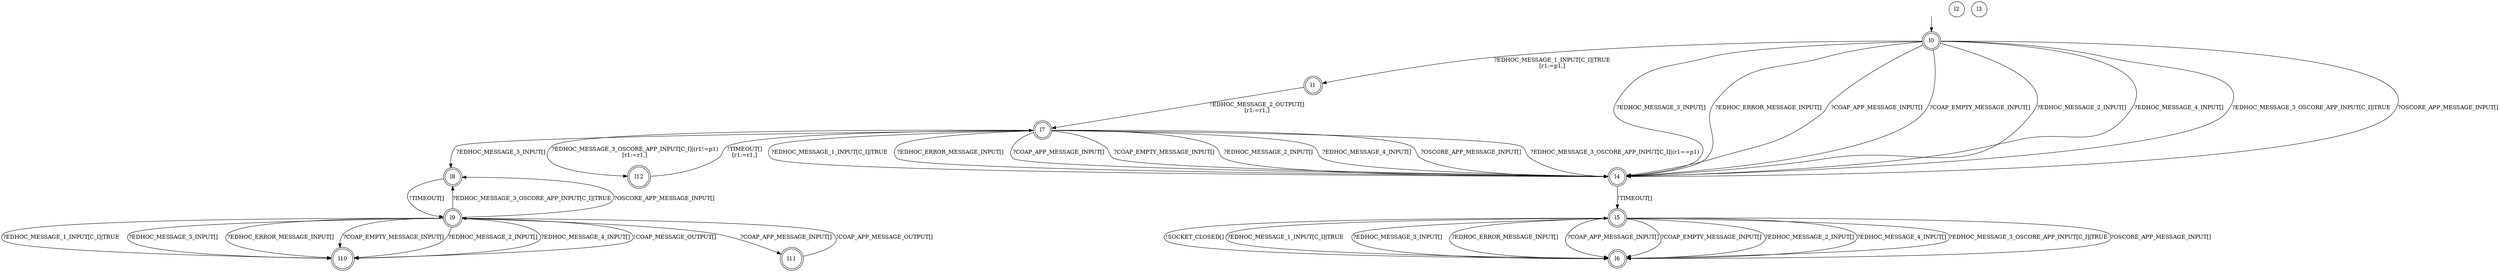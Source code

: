 digraph RA {
"" [shape=none,label=<>]
"l0" [shape=doublecircle]
"l1" [shape=doublecircle]
"l2" [shape=circle]
"l3" [shape=circle]
"l4" [shape=doublecircle]
"l5" [shape=doublecircle]
"l6" [shape=doublecircle]
"l7" [shape=doublecircle]
"l8" [shape=doublecircle]
"l9" [shape=doublecircle]
"l10" [shape=doublecircle]
"l11" [shape=doublecircle]
"l12" [shape=doublecircle]
"" -> "l0"
"l0" -> "l1" [label=<?EDHOC_MESSAGE_1_INPUT[C_I]|TRUE<BR />[r1:=p1,]>]
"l0" -> "l4" [label=<?EDHOC_MESSAGE_3_INPUT[]>]
"l0" -> "l4" [label=<?EDHOC_ERROR_MESSAGE_INPUT[]>]
"l0" -> "l4" [label=<?COAP_APP_MESSAGE_INPUT[]>]
"l0" -> "l4" [label=<?COAP_EMPTY_MESSAGE_INPUT[]>]
"l0" -> "l4" [label=<?EDHOC_MESSAGE_2_INPUT[]>]
"l0" -> "l4" [label=<?EDHOC_MESSAGE_4_INPUT[]>]
"l0" -> "l4" [label=<?EDHOC_MESSAGE_3_OSCORE_APP_INPUT[C_I]|TRUE>]
"l0" -> "l4" [label=<?OSCORE_APP_MESSAGE_INPUT[]>]
"l1" -> "l7" [label=<!EDHOC_MESSAGE_2_OUTPUT[]<BR />[r1:=r1,]>]
"l4" -> "l5" [label=<!TIMEOUT[]>]
"l5" -> "l6" [label=<?EDHOC_MESSAGE_1_INPUT[C_I]|TRUE>]
"l5" -> "l6" [label=<?EDHOC_MESSAGE_3_INPUT[]>]
"l5" -> "l6" [label=<?EDHOC_ERROR_MESSAGE_INPUT[]>]
"l5" -> "l6" [label=<?COAP_APP_MESSAGE_INPUT[]>]
"l5" -> "l6" [label=<?COAP_EMPTY_MESSAGE_INPUT[]>]
"l5" -> "l6" [label=<?EDHOC_MESSAGE_2_INPUT[]>]
"l5" -> "l6" [label=<?EDHOC_MESSAGE_4_INPUT[]>]
"l5" -> "l6" [label=<?EDHOC_MESSAGE_3_OSCORE_APP_INPUT[C_I]|TRUE>]
"l5" -> "l6" [label=<?OSCORE_APP_MESSAGE_INPUT[]>]
"l6" -> "l5" [label=<!SOCKET_CLOSED[]>]
"l7" -> "l4" [label=<?EDHOC_MESSAGE_1_INPUT[C_I]|TRUE>]
"l7" -> "l4" [label=<?EDHOC_ERROR_MESSAGE_INPUT[]>]
"l7" -> "l4" [label=<?COAP_APP_MESSAGE_INPUT[]>]
"l7" -> "l4" [label=<?COAP_EMPTY_MESSAGE_INPUT[]>]
"l7" -> "l4" [label=<?EDHOC_MESSAGE_2_INPUT[]>]
"l7" -> "l4" [label=<?EDHOC_MESSAGE_4_INPUT[]>]
"l7" -> "l4" [label=<?OSCORE_APP_MESSAGE_INPUT[]>]
"l7" -> "l4" [label=<?EDHOC_MESSAGE_3_OSCORE_APP_INPUT[C_I]|(r1==p1)>]
"l7" -> "l12" [label=<?EDHOC_MESSAGE_3_OSCORE_APP_INPUT[C_I]|(r1!=p1)<BR />[r1:=r1,]>]
"l7" -> "l8" [label=<?EDHOC_MESSAGE_3_INPUT[]>]
"l8" -> "l9" [label=<!TIMEOUT[]>]
"l9" -> "l8" [label=<?EDHOC_MESSAGE_3_OSCORE_APP_INPUT[C_I]|TRUE>]
"l9" -> "l8" [label=<?OSCORE_APP_MESSAGE_INPUT[]>]
"l9" -> "l10" [label=<?EDHOC_MESSAGE_1_INPUT[C_I]|TRUE>]
"l9" -> "l10" [label=<?EDHOC_MESSAGE_3_INPUT[]>]
"l9" -> "l10" [label=<?EDHOC_ERROR_MESSAGE_INPUT[]>]
"l9" -> "l10" [label=<?COAP_EMPTY_MESSAGE_INPUT[]>]
"l9" -> "l10" [label=<?EDHOC_MESSAGE_2_INPUT[]>]
"l9" -> "l10" [label=<?EDHOC_MESSAGE_4_INPUT[]>]
"l9" -> "l11" [label=<?COAP_APP_MESSAGE_INPUT[]>]
"l10" -> "l9" [label=<!COAP_MESSAGE_OUTPUT[]>]
"l11" -> "l9" [label=<!COAP_APP_MESSAGE_OUTPUT[]>]
"l12" -> "l7" [label=<!TIMEOUT[]<BR />[r1:=r1,]>]
}

